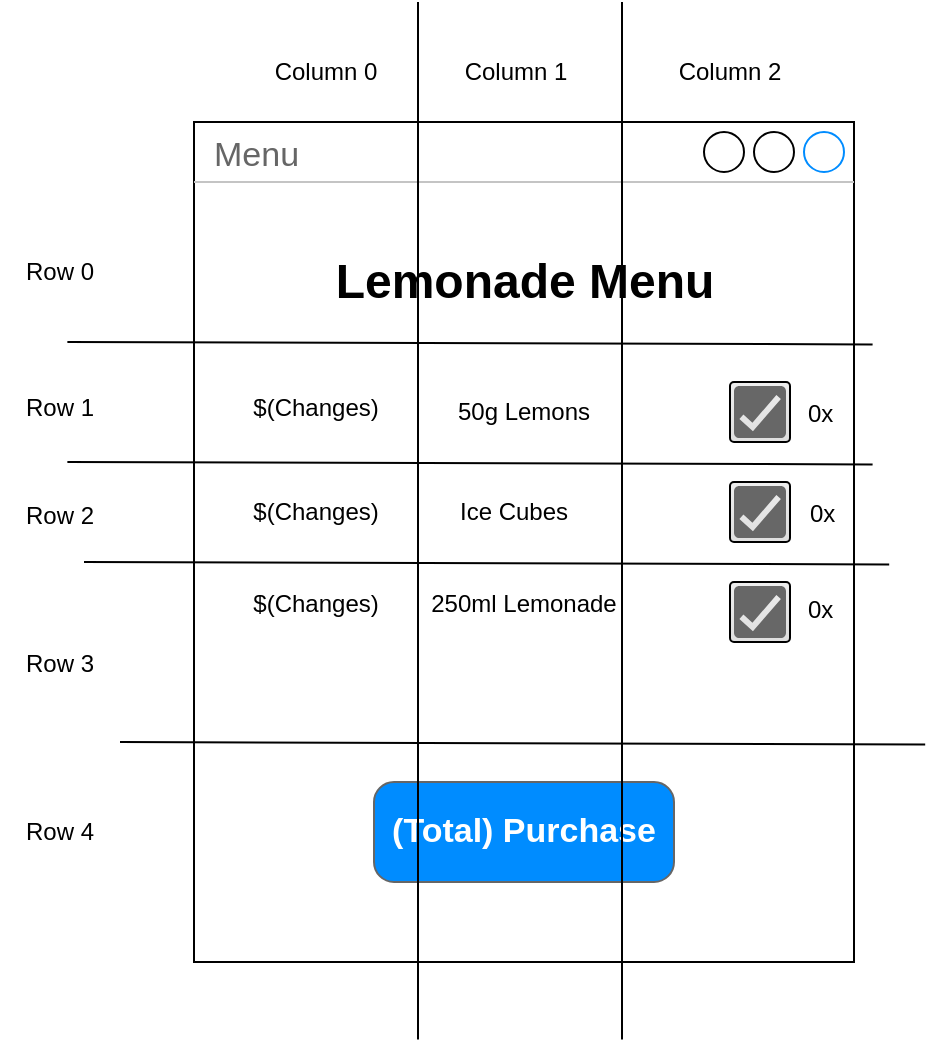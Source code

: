 <mxfile>
    <diagram id="eK6jYwn2tgoUjkk_UH2E" name="Page-1">
        <mxGraphModel dx="683" dy="654" grid="1" gridSize="10" guides="1" tooltips="1" connect="1" arrows="1" fold="1" page="1" pageScale="1" pageWidth="850" pageHeight="1100" math="0" shadow="0">
            <root>
                <mxCell id="0"/>
                <mxCell id="1" parent="0"/>
                <mxCell id="3" value="Menu" style="strokeWidth=1;shadow=0;dashed=0;align=center;html=1;shape=mxgraph.mockup.containers.window;align=left;verticalAlign=top;spacingLeft=8;strokeColor2=#008cff;strokeColor3=#c4c4c4;fontColor=#666666;mainText=;fontSize=17;labelBackgroundColor=none;whiteSpace=wrap;" vertex="1" parent="1">
                    <mxGeometry x="237" y="380" width="330" height="420" as="geometry"/>
                </mxCell>
                <mxCell id="23" value="Lemonade Menu" style="text;strokeColor=none;fillColor=none;html=1;fontSize=24;fontStyle=1;verticalAlign=middle;align=center;" vertex="1" parent="1">
                    <mxGeometry x="352" y="440" width="100" height="40" as="geometry"/>
                </mxCell>
                <mxCell id="25" value="" style="html=1;shadow=0;dashed=0;shape=mxgraph.bootstrap.checkbox2;labelPosition=right;verticalLabelPosition=middle;align=left;verticalAlign=middle;gradientColor=#DEDEDE;fillColor=#EDEDED;checked=0;spacing=5;checkedFill=#0085FC;checkedStroke=#ffffff;sketch=0;" vertex="1" parent="1">
                    <mxGeometry x="505" y="510" width="30" height="30" as="geometry"/>
                </mxCell>
                <mxCell id="26" value="" style="html=1;shadow=0;dashed=0;shape=mxgraph.bootstrap.checkbox2;labelPosition=right;verticalLabelPosition=middle;align=left;verticalAlign=middle;gradientColor=#DEDEDE;fillColor=#EDEDED;checked=0;spacing=5;checkedFill=#0085FC;checkedStroke=#ffffff;sketch=0;" vertex="1" parent="1">
                    <mxGeometry x="505" y="560" width="30" height="30" as="geometry"/>
                </mxCell>
                <mxCell id="27" value="" style="html=1;shadow=0;dashed=0;shape=mxgraph.bootstrap.checkbox2;labelPosition=right;verticalLabelPosition=middle;align=left;verticalAlign=middle;gradientColor=#DEDEDE;fillColor=#EDEDED;checked=0;spacing=5;checkedFill=#0085FC;checkedStroke=#ffffff;sketch=0;" vertex="1" parent="1">
                    <mxGeometry x="505" y="610" width="30" height="30" as="geometry"/>
                </mxCell>
                <mxCell id="29" value="50g Lemons" style="text;html=1;align=center;verticalAlign=middle;whiteSpace=wrap;rounded=0;" vertex="1" parent="1">
                    <mxGeometry x="362" y="510" width="80" height="30" as="geometry"/>
                </mxCell>
                <mxCell id="30" value="0x" style="text;strokeColor=none;fillColor=none;align=left;verticalAlign=top;spacingLeft=4;spacingRight=4;overflow=hidden;rotatable=0;points=[[0,0.5],[1,0.5]];portConstraint=eastwest;whiteSpace=wrap;html=1;" vertex="1" parent="1">
                    <mxGeometry x="538" y="512" width="60" height="26" as="geometry"/>
                </mxCell>
                <mxCell id="31" value="0x" style="text;strokeColor=none;fillColor=none;align=left;verticalAlign=top;spacingLeft=4;spacingRight=4;overflow=hidden;rotatable=0;points=[[0,0.5],[1,0.5]];portConstraint=eastwest;whiteSpace=wrap;html=1;" vertex="1" parent="1">
                    <mxGeometry x="539" y="562" width="60" height="26" as="geometry"/>
                </mxCell>
                <mxCell id="32" value="0x" style="text;strokeColor=none;fillColor=none;align=left;verticalAlign=top;spacingLeft=4;spacingRight=4;overflow=hidden;rotatable=0;points=[[0,0.5],[1,0.5]];portConstraint=eastwest;whiteSpace=wrap;html=1;" vertex="1" parent="1">
                    <mxGeometry x="538" y="610" width="70" height="26" as="geometry"/>
                </mxCell>
                <mxCell id="33" value="" style="dashed=0;labelPosition=right;align=left;shape=mxgraph.gmdl.checkbox;strokeColor=none;fillColor=#676767;strokeWidth=2;aspect=fixed;sketch=0;html=1;" vertex="1" parent="1">
                    <mxGeometry x="507" y="512" width="26" height="26" as="geometry"/>
                </mxCell>
                <mxCell id="34" value="" style="dashed=0;labelPosition=right;align=left;shape=mxgraph.gmdl.checkbox;strokeColor=none;fillColor=#676767;strokeWidth=2;aspect=fixed;sketch=0;html=1;" vertex="1" parent="1">
                    <mxGeometry x="507" y="562" width="26" height="26" as="geometry"/>
                </mxCell>
                <mxCell id="35" value="" style="dashed=0;labelPosition=right;align=left;shape=mxgraph.gmdl.checkbox;strokeColor=none;fillColor=#676767;strokeWidth=2;aspect=fixed;sketch=0;html=1;" vertex="1" parent="1">
                    <mxGeometry x="507" y="612" width="26" height="26" as="geometry"/>
                </mxCell>
                <mxCell id="36" value="Ice Cubes" style="text;html=1;align=center;verticalAlign=middle;whiteSpace=wrap;rounded=0;" vertex="1" parent="1">
                    <mxGeometry x="357" y="560" width="80" height="30" as="geometry"/>
                </mxCell>
                <mxCell id="37" value="250ml Lemonade" style="text;html=1;align=center;verticalAlign=middle;whiteSpace=wrap;rounded=0;" vertex="1" parent="1">
                    <mxGeometry x="352" y="606" width="100" height="30" as="geometry"/>
                </mxCell>
                <mxCell id="38" value="(Total) Purchase" style="strokeWidth=1;shadow=0;dashed=0;align=center;html=1;shape=mxgraph.mockup.buttons.button;strokeColor=#666666;fontColor=#ffffff;mainText=;buttonStyle=round;fontSize=17;fontStyle=1;fillColor=#008cff;whiteSpace=wrap;" vertex="1" parent="1">
                    <mxGeometry x="327" y="710" width="150" height="50" as="geometry"/>
                </mxCell>
                <mxCell id="43" value="$(Changes)" style="text;html=1;align=center;verticalAlign=middle;whiteSpace=wrap;rounded=0;" vertex="1" parent="1">
                    <mxGeometry x="268" y="508" width="60" height="30" as="geometry"/>
                </mxCell>
                <mxCell id="44" value="&lt;span style=&quot;color: rgb(0, 0, 0);&quot;&gt;$(Changes)&lt;/span&gt;" style="text;html=1;align=center;verticalAlign=middle;whiteSpace=wrap;rounded=0;" vertex="1" parent="1">
                    <mxGeometry x="268" y="560" width="60" height="30" as="geometry"/>
                </mxCell>
                <mxCell id="45" value="&lt;span style=&quot;color: rgb(0, 0, 0);&quot;&gt;$(Changes)&lt;/span&gt;" style="text;html=1;align=center;verticalAlign=middle;whiteSpace=wrap;rounded=0;" vertex="1" parent="1">
                    <mxGeometry x="268" y="606" width="60" height="30" as="geometry"/>
                </mxCell>
                <mxCell id="46" value="" style="endArrow=none;html=1;" edge="1" parent="1">
                    <mxGeometry width="50" height="50" relative="1" as="geometry">
                        <mxPoint x="451" y="838.8" as="sourcePoint"/>
                        <mxPoint x="451" y="320" as="targetPoint"/>
                    </mxGeometry>
                </mxCell>
                <mxCell id="48" value="" style="endArrow=none;html=1;" edge="1" parent="1">
                    <mxGeometry width="50" height="50" relative="1" as="geometry">
                        <mxPoint x="349" y="838.8" as="sourcePoint"/>
                        <mxPoint x="349" y="320" as="targetPoint"/>
                    </mxGeometry>
                </mxCell>
                <mxCell id="50" value="" style="endArrow=none;html=1;" edge="1" parent="1">
                    <mxGeometry width="50" height="50" relative="1" as="geometry">
                        <mxPoint x="200" y="690" as="sourcePoint"/>
                        <mxPoint x="602.6" y="691.2" as="targetPoint"/>
                    </mxGeometry>
                </mxCell>
                <mxCell id="51" value="" style="endArrow=none;html=1;" edge="1" parent="1">
                    <mxGeometry width="50" height="50" relative="1" as="geometry">
                        <mxPoint x="182" y="600" as="sourcePoint"/>
                        <mxPoint x="584.6" y="601.2" as="targetPoint"/>
                    </mxGeometry>
                </mxCell>
                <mxCell id="52" value="" style="endArrow=none;html=1;" edge="1" parent="1">
                    <mxGeometry width="50" height="50" relative="1" as="geometry">
                        <mxPoint x="173.7" y="550" as="sourcePoint"/>
                        <mxPoint x="576.3" y="551.2" as="targetPoint"/>
                    </mxGeometry>
                </mxCell>
                <mxCell id="53" value="" style="endArrow=none;html=1;" edge="1" parent="1">
                    <mxGeometry width="50" height="50" relative="1" as="geometry">
                        <mxPoint x="173.7" y="490.0" as="sourcePoint"/>
                        <mxPoint x="576.3" y="491.2" as="targetPoint"/>
                    </mxGeometry>
                </mxCell>
                <mxCell id="54" value="Column 0" style="text;html=1;align=center;verticalAlign=middle;whiteSpace=wrap;rounded=0;" vertex="1" parent="1">
                    <mxGeometry x="273" y="340" width="60" height="30" as="geometry"/>
                </mxCell>
                <mxCell id="55" value="Column 1" style="text;html=1;align=center;verticalAlign=middle;whiteSpace=wrap;rounded=0;" vertex="1" parent="1">
                    <mxGeometry x="368" y="340" width="60" height="30" as="geometry"/>
                </mxCell>
                <mxCell id="56" value="Column 2" style="text;html=1;align=center;verticalAlign=middle;whiteSpace=wrap;rounded=0;" vertex="1" parent="1">
                    <mxGeometry x="475" y="340" width="60" height="30" as="geometry"/>
                </mxCell>
                <mxCell id="58" value="Row 0" style="text;html=1;align=center;verticalAlign=middle;whiteSpace=wrap;rounded=0;" vertex="1" parent="1">
                    <mxGeometry x="140" y="440" width="60" height="30" as="geometry"/>
                </mxCell>
                <mxCell id="59" value="Row 1" style="text;html=1;align=center;verticalAlign=middle;whiteSpace=wrap;rounded=0;" vertex="1" parent="1">
                    <mxGeometry x="140" y="508" width="60" height="30" as="geometry"/>
                </mxCell>
                <mxCell id="60" value="Row 2" style="text;html=1;align=center;verticalAlign=middle;whiteSpace=wrap;rounded=0;" vertex="1" parent="1">
                    <mxGeometry x="140" y="562" width="60" height="30" as="geometry"/>
                </mxCell>
                <mxCell id="61" value="Row 3" style="text;html=1;align=center;verticalAlign=middle;whiteSpace=wrap;rounded=0;" vertex="1" parent="1">
                    <mxGeometry x="140" y="636" width="60" height="30" as="geometry"/>
                </mxCell>
                <mxCell id="62" value="Row 4" style="text;html=1;align=center;verticalAlign=middle;whiteSpace=wrap;rounded=0;" vertex="1" parent="1">
                    <mxGeometry x="140" y="720" width="60" height="30" as="geometry"/>
                </mxCell>
            </root>
        </mxGraphModel>
    </diagram>
</mxfile>
